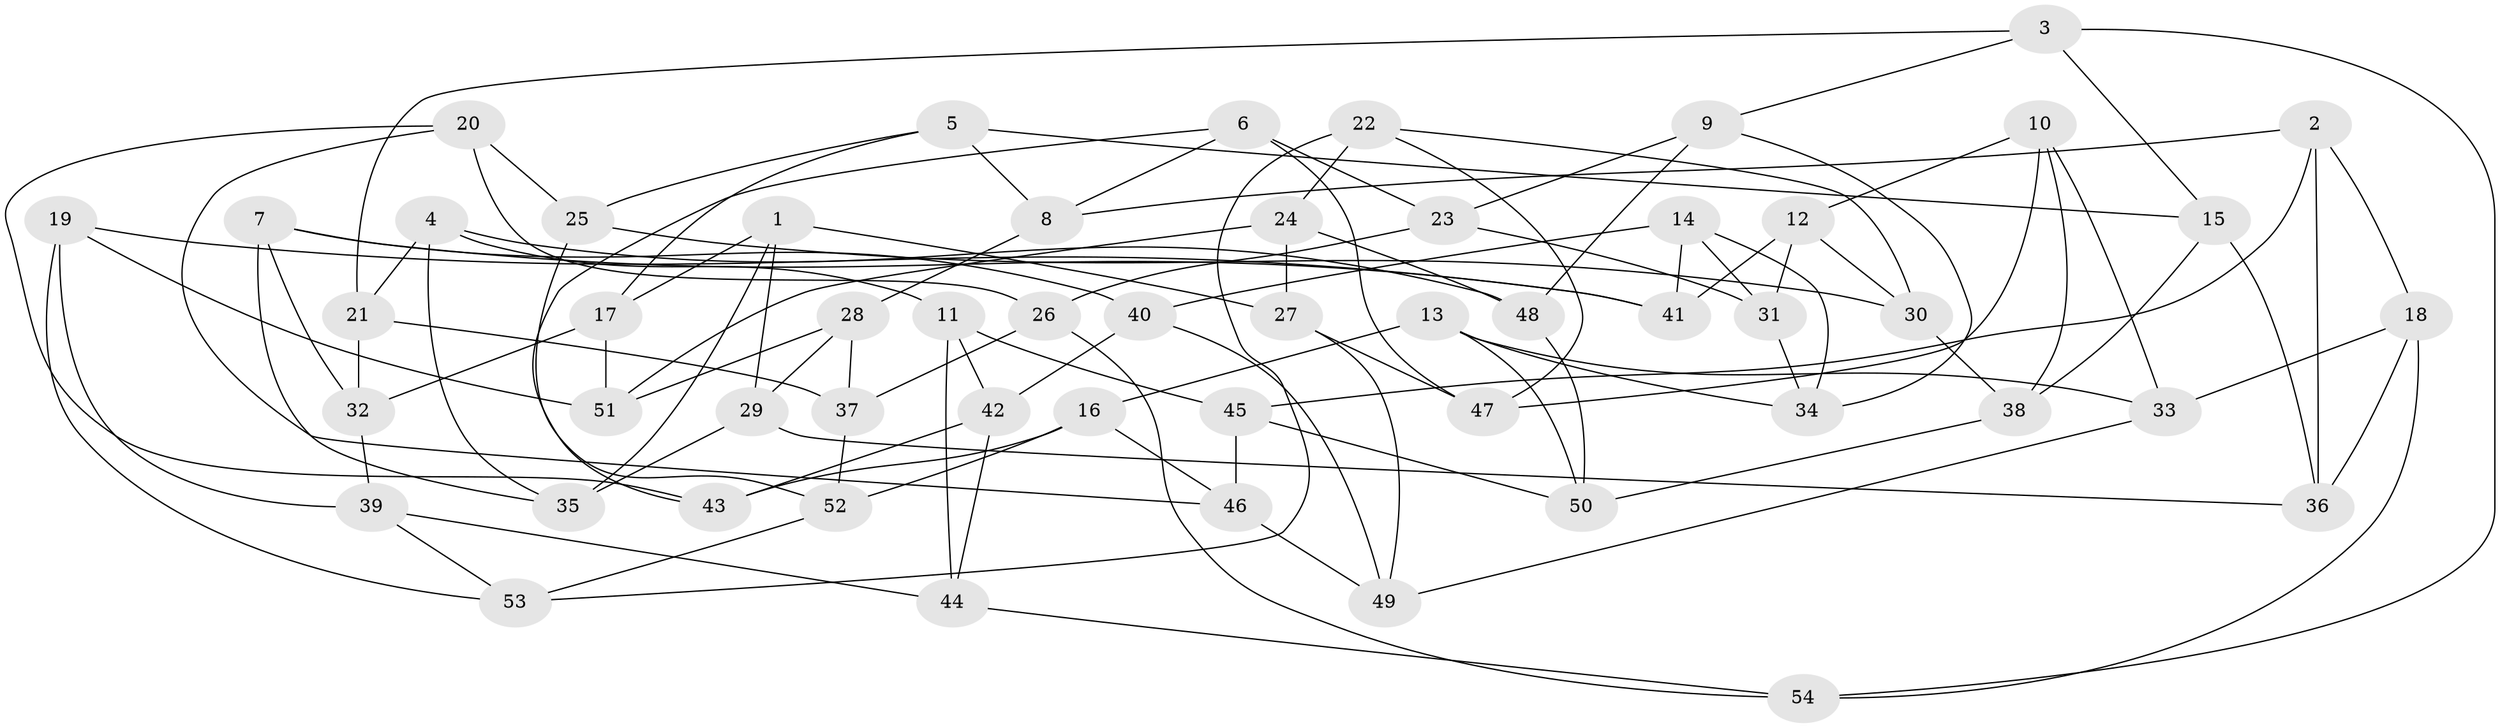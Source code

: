 // coarse degree distribution, {3: 0.05405405405405406, 4: 0.4864864864864865, 6: 0.40540540540540543, 5: 0.05405405405405406}
// Generated by graph-tools (version 1.1) at 2025/52/02/27/25 19:52:34]
// undirected, 54 vertices, 108 edges
graph export_dot {
graph [start="1"]
  node [color=gray90,style=filled];
  1;
  2;
  3;
  4;
  5;
  6;
  7;
  8;
  9;
  10;
  11;
  12;
  13;
  14;
  15;
  16;
  17;
  18;
  19;
  20;
  21;
  22;
  23;
  24;
  25;
  26;
  27;
  28;
  29;
  30;
  31;
  32;
  33;
  34;
  35;
  36;
  37;
  38;
  39;
  40;
  41;
  42;
  43;
  44;
  45;
  46;
  47;
  48;
  49;
  50;
  51;
  52;
  53;
  54;
  1 -- 27;
  1 -- 17;
  1 -- 35;
  1 -- 29;
  2 -- 36;
  2 -- 45;
  2 -- 8;
  2 -- 18;
  3 -- 9;
  3 -- 15;
  3 -- 21;
  3 -- 54;
  4 -- 35;
  4 -- 48;
  4 -- 21;
  4 -- 11;
  5 -- 8;
  5 -- 15;
  5 -- 17;
  5 -- 25;
  6 -- 43;
  6 -- 47;
  6 -- 8;
  6 -- 23;
  7 -- 35;
  7 -- 32;
  7 -- 41;
  7 -- 40;
  8 -- 28;
  9 -- 48;
  9 -- 34;
  9 -- 23;
  10 -- 12;
  10 -- 38;
  10 -- 33;
  10 -- 47;
  11 -- 42;
  11 -- 45;
  11 -- 44;
  12 -- 31;
  12 -- 30;
  12 -- 41;
  13 -- 33;
  13 -- 50;
  13 -- 34;
  13 -- 16;
  14 -- 41;
  14 -- 34;
  14 -- 31;
  14 -- 40;
  15 -- 38;
  15 -- 36;
  16 -- 46;
  16 -- 43;
  16 -- 52;
  17 -- 32;
  17 -- 51;
  18 -- 54;
  18 -- 36;
  18 -- 33;
  19 -- 51;
  19 -- 39;
  19 -- 41;
  19 -- 53;
  20 -- 26;
  20 -- 25;
  20 -- 46;
  20 -- 43;
  21 -- 37;
  21 -- 32;
  22 -- 47;
  22 -- 53;
  22 -- 24;
  22 -- 30;
  23 -- 26;
  23 -- 31;
  24 -- 27;
  24 -- 51;
  24 -- 48;
  25 -- 30;
  25 -- 52;
  26 -- 54;
  26 -- 37;
  27 -- 47;
  27 -- 49;
  28 -- 37;
  28 -- 29;
  28 -- 51;
  29 -- 35;
  29 -- 36;
  30 -- 38;
  31 -- 34;
  32 -- 39;
  33 -- 49;
  37 -- 52;
  38 -- 50;
  39 -- 53;
  39 -- 44;
  40 -- 49;
  40 -- 42;
  42 -- 44;
  42 -- 43;
  44 -- 54;
  45 -- 46;
  45 -- 50;
  46 -- 49;
  48 -- 50;
  52 -- 53;
}
